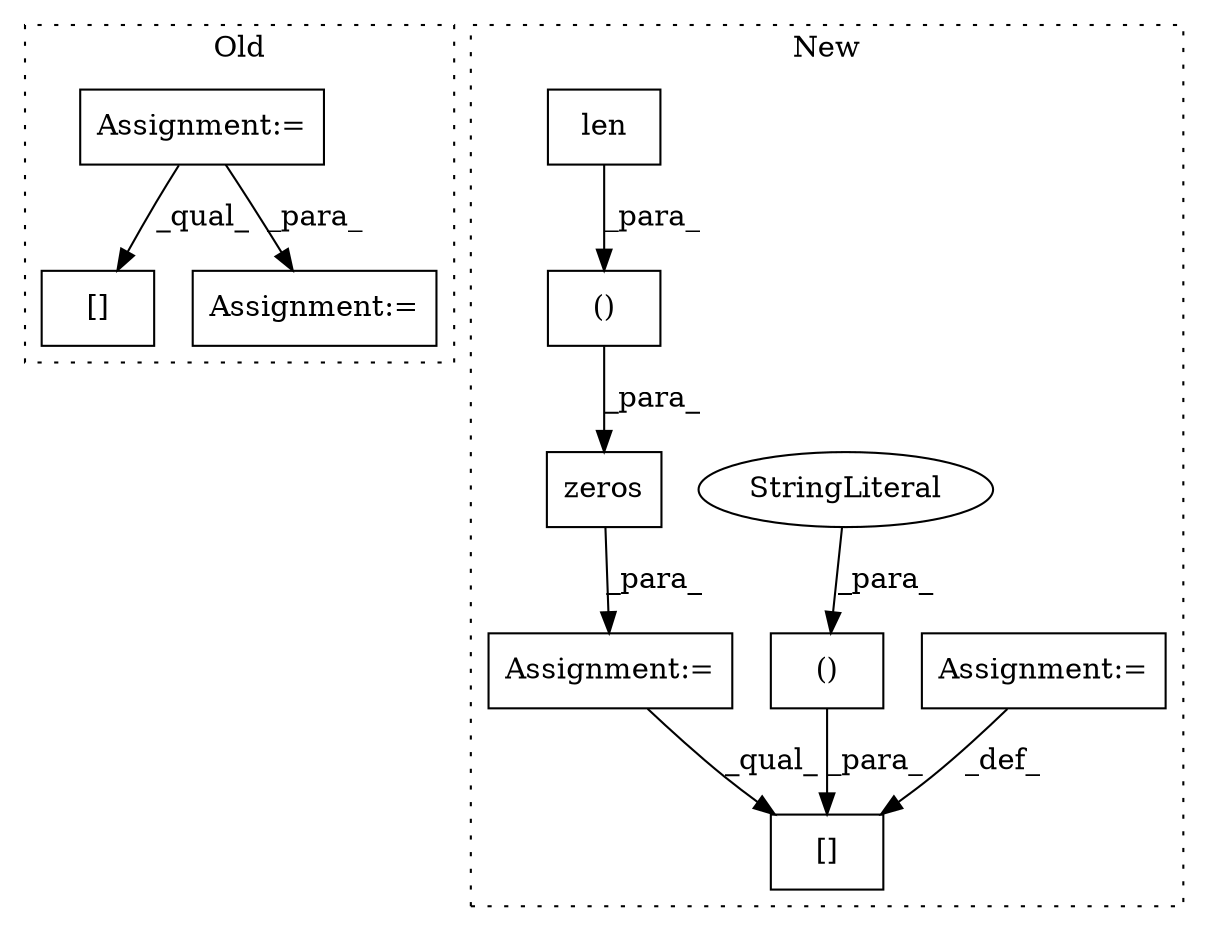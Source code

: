 digraph G {
subgraph cluster0 {
1 [label="[]" a="2" s="233,253" l="19,1" shape="box"];
9 [label="Assignment:=" a="7" s="312" l="26" shape="box"];
11 [label="Assignment:=" a="7" s="401" l="1" shape="box"];
label = "Old";
style="dotted";
}
subgraph cluster1 {
2 [label="zeros" a="32" s="334,391" l="11,2" shape="box"];
3 [label="Assignment:=" a="7" s="327" l="1" shape="box"];
4 [label="()" a="106" s="345" l="46" shape="box"];
5 [label="[]" a="2" s="520,571" l="13,2" shape="box"];
6 [label="Assignment:=" a="7" s="573" l="1" shape="box"];
7 [label="()" a="106" s="533" l="38" shape="box"];
8 [label="StringLiteral" a="45" s="555" l="16" shape="ellipse"];
10 [label="len" a="32" s="367,390" l="4,1" shape="box"];
label = "New";
style="dotted";
}
2 -> 3 [label="_para_"];
3 -> 5 [label="_qual_"];
4 -> 2 [label="_para_"];
6 -> 5 [label="_def_"];
7 -> 5 [label="_para_"];
8 -> 7 [label="_para_"];
9 -> 11 [label="_para_"];
9 -> 1 [label="_qual_"];
10 -> 4 [label="_para_"];
}